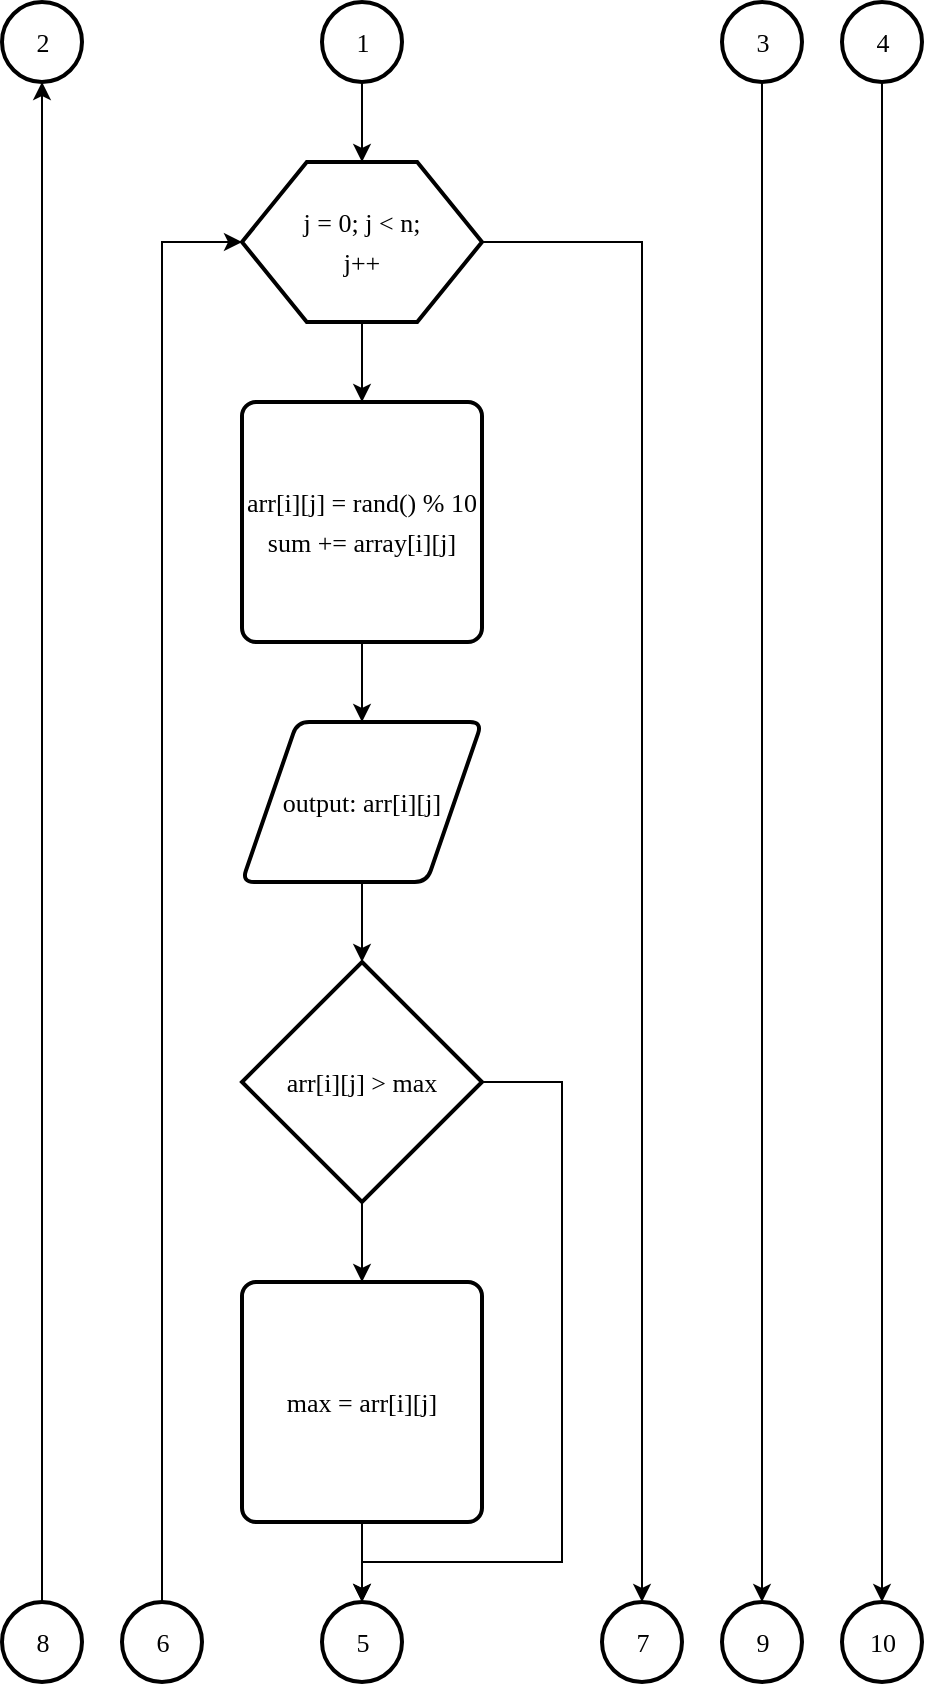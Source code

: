 <mxfile version="24.8.4">
  <diagram name="Страница — 1" id="FvC6Vreyyve-mrVfsEBs">
    <mxGraphModel dx="1106" dy="611" grid="1" gridSize="10" guides="1" tooltips="1" connect="1" arrows="1" fold="1" page="1" pageScale="1" pageWidth="827" pageHeight="1169" math="0" shadow="0">
      <root>
        <mxCell id="0" />
        <mxCell id="1" parent="0" />
        <mxCell id="1AKhZKKFsO8g1e-0LNCf-1" value="" style="verticalLabelPosition=bottom;verticalAlign=top;html=1;shape=hexagon;perimeter=hexagonPerimeter2;arcSize=6;size=0.27;strokeWidth=2;fontFamily=Times New Roman;labelBackgroundColor=none;fontStyle=0;fontSize=13;fontColor=#000000;" parent="1" vertex="1">
          <mxGeometry x="320" y="240" width="120" height="80" as="geometry" />
        </mxCell>
        <mxCell id="1AKhZKKFsO8g1e-0LNCf-2" value="&lt;span lang=&quot;EN-US&quot; style=&quot;font-size: 13px; line-height: 150%;&quot;&gt;arr&lt;/span&gt;&lt;span lang=&quot;EN-US&quot; style=&quot;line-height: 150%; font-size: 13px;&quot;&gt;[&lt;/span&gt;&lt;span lang=&quot;EN-US&quot; style=&quot;font-size: 13px; line-height: 150%;&quot;&gt;i&lt;/span&gt;&lt;span lang=&quot;EN-US&quot; style=&quot;font-size: 13px; line-height: 150%;&quot;&gt;][&lt;/span&gt;&lt;span lang=&quot;EN-US&quot; style=&quot;font-size: 13px; line-height: 150%;&quot;&gt;j&lt;/span&gt;&lt;span lang=&quot;EN-US&quot; style=&quot;font-size: 13px; line-height: 150%;&quot;&gt;] = rand() % &lt;/span&gt;&lt;span lang=&quot;EN-US&quot; style=&quot;font-size: 13px; line-height: 150%;&quot;&gt;10&lt;/span&gt;&lt;div style=&quot;font-size: 13px;&quot;&gt;&lt;span lang=&quot;EN-US&quot; style=&quot;font-size: 13px; line-height: 150%;&quot;&gt;&lt;span lang=&quot;EN-US&quot; style=&quot;font-size: 13px; line-height: 150%;&quot;&gt;sum &lt;/span&gt;&lt;span lang=&quot;EN-US&quot; style=&quot;font-size: 13px; line-height: 150%;&quot;&gt;+= &lt;/span&gt;&lt;span lang=&quot;EN-US&quot; style=&quot;font-size: 13px; line-height: 150%;&quot;&gt;array&lt;/span&gt;&lt;span lang=&quot;EN-US&quot; style=&quot;font-size: 13px; line-height: 150%;&quot;&gt;[&lt;/span&gt;&lt;span lang=&quot;EN-US&quot; style=&quot;font-size: 13px; line-height: 150%;&quot;&gt;i&lt;/span&gt;&lt;span lang=&quot;EN-US&quot; style=&quot;font-size: 13px; line-height: 150%;&quot;&gt;][&lt;/span&gt;&lt;span lang=&quot;EN-US&quot; style=&quot;font-size: 13px; line-height: 150%;&quot;&gt;j&lt;/span&gt;&lt;span lang=&quot;EN-US&quot; style=&quot;font-size: 13px; line-height: 150%;&quot;&gt;]&lt;/span&gt;&lt;/span&gt;&lt;/div&gt;" style="rounded=1;whiteSpace=wrap;html=1;absoluteArcSize=1;arcSize=14;strokeWidth=2;fontFamily=Times New Roman;labelBackgroundColor=none;fontStyle=0;fontSize=13;fontColor=#000000;" parent="1" vertex="1">
          <mxGeometry x="320" y="360" width="120" height="120" as="geometry" />
        </mxCell>
        <mxCell id="1AKhZKKFsO8g1e-0LNCf-3" value="1" style="verticalLabelPosition=middle;verticalAlign=middle;html=1;shape=mxgraph.flowchart.on-page_reference;strokeWidth=2;fontFamily=Times New Roman;labelBackgroundColor=none;fontStyle=0;fontSize=13;fontColor=#000000;labelPosition=center;align=center;" parent="1" vertex="1">
          <mxGeometry x="360" y="160" width="40" height="40" as="geometry" />
        </mxCell>
        <mxCell id="1AKhZKKFsO8g1e-0LNCf-4" value="3" style="verticalLabelPosition=middle;verticalAlign=middle;html=1;shape=mxgraph.flowchart.on-page_reference;strokeWidth=2;fontFamily=Times New Roman;labelBackgroundColor=none;fontStyle=0;fontSize=13;fontColor=#000000;labelPosition=center;align=center;" parent="1" vertex="1">
          <mxGeometry x="560" y="160" width="40" height="40" as="geometry" />
        </mxCell>
        <mxCell id="1AKhZKKFsO8g1e-0LNCf-5" value="2" style="verticalLabelPosition=middle;verticalAlign=middle;html=1;shape=mxgraph.flowchart.on-page_reference;strokeWidth=2;fontFamily=Times New Roman;labelBackgroundColor=none;fontStyle=0;fontSize=13;fontColor=#000000;labelPosition=center;align=center;" parent="1" vertex="1">
          <mxGeometry x="200" y="160" width="40" height="40" as="geometry" />
        </mxCell>
        <mxCell id="1AKhZKKFsO8g1e-0LNCf-6" value="4" style="verticalLabelPosition=middle;verticalAlign=middle;html=1;shape=mxgraph.flowchart.on-page_reference;strokeWidth=2;fontFamily=Times New Roman;labelBackgroundColor=none;fontStyle=0;fontSize=13;fontColor=#000000;labelPosition=center;align=center;" parent="1" vertex="1">
          <mxGeometry x="620" y="160" width="40" height="40" as="geometry" />
        </mxCell>
        <mxCell id="1AKhZKKFsO8g1e-0LNCf-7" value="output:&amp;nbsp;&lt;span lang=&quot;EN-US&quot; style=&quot;font-size: 13px; line-height: 24px;&quot;&gt;arr&lt;/span&gt;&lt;span lang=&quot;EN-US&quot; style=&quot;line-height: 18px; font-size: 13px;&quot;&gt;[&lt;/span&gt;&lt;span lang=&quot;EN-US&quot; style=&quot;font-size: 13px; line-height: 24px;&quot;&gt;i&lt;/span&gt;&lt;span lang=&quot;EN-US&quot; style=&quot;font-size: 13px; line-height: 24px;&quot;&gt;][&lt;/span&gt;&lt;span lang=&quot;EN-US&quot; style=&quot;font-size: 13px; line-height: 24px;&quot;&gt;j&lt;/span&gt;&lt;span lang=&quot;EN-US&quot; style=&quot;font-size: 13px; line-height: 24px;&quot;&gt;]&lt;/span&gt;" style="shape=parallelogram;html=1;strokeWidth=2;perimeter=parallelogramPerimeter;whiteSpace=wrap;rounded=1;arcSize=12;size=0.23;fontFamily=Times New Roman;labelBackgroundColor=none;fontStyle=0;fontSize=13;fontColor=#000000;" parent="1" vertex="1">
          <mxGeometry x="320" y="520" width="120" height="80" as="geometry" />
        </mxCell>
        <mxCell id="1AKhZKKFsO8g1e-0LNCf-8" value="&lt;span lang=&quot;EN-US&quot; style=&quot;font-size: 13px; line-height: 24px;&quot;&gt;arr&lt;/span&gt;&lt;span lang=&quot;EN-US&quot; style=&quot;line-height: 18px; font-size: 13px;&quot;&gt;[&lt;/span&gt;&lt;span lang=&quot;EN-US&quot; style=&quot;font-size: 13px; line-height: 24px;&quot;&gt;i&lt;/span&gt;&lt;span lang=&quot;EN-US&quot; style=&quot;font-size: 13px; line-height: 24px;&quot;&gt;][&lt;/span&gt;&lt;span lang=&quot;EN-US&quot; style=&quot;font-size: 13px; line-height: 24px;&quot;&gt;j&lt;/span&gt;&lt;span lang=&quot;EN-US&quot; style=&quot;font-size: 13px; line-height: 24px;&quot;&gt;]&lt;/span&gt;&lt;span lang=&quot;EN-US&quot; style=&quot;font-size: 13px; line-height: 150%;&quot;&gt;&amp;nbsp;&amp;gt; &lt;/span&gt;&lt;span lang=&quot;EN-US&quot; style=&quot;font-size: 13px; line-height: 150%;&quot;&gt;max&lt;/span&gt;" style="strokeWidth=2;html=1;shape=mxgraph.flowchart.decision;whiteSpace=wrap;fontFamily=Times New Roman;labelBackgroundColor=none;fontStyle=0;fontSize=13;fontColor=#000000;" parent="1" vertex="1">
          <mxGeometry x="320" y="640" width="120" height="120" as="geometry" />
        </mxCell>
        <mxCell id="1AKhZKKFsO8g1e-0LNCf-9" value="&lt;span lang=&quot;EN-US&quot; style=&quot;font-size: 13px; line-height: 150%;&quot;&gt;max &lt;/span&gt;&lt;span lang=&quot;EN-US&quot; style=&quot;line-height: 150%; font-size: 13px;&quot;&gt;= &lt;/span&gt;&lt;span lang=&quot;EN-US&quot; style=&quot;font-size: 13px; line-height: 150%;&quot;&gt;arr&lt;/span&gt;&lt;span lang=&quot;EN-US&quot; style=&quot;font-size: 13px; line-height: 150%;&quot;&gt;[&lt;/span&gt;&lt;span lang=&quot;EN-US&quot; style=&quot;font-size: 13px; line-height: 150%;&quot;&gt;i&lt;/span&gt;&lt;span lang=&quot;EN-US&quot; style=&quot;font-size: 13px; line-height: 150%;&quot;&gt;][&lt;/span&gt;&lt;span lang=&quot;EN-US&quot; style=&quot;font-size: 13px; line-height: 150%;&quot;&gt;j&lt;/span&gt;&lt;span lang=&quot;EN-US&quot; style=&quot;font-size: 13px; line-height: 150%;&quot;&gt;]&lt;/span&gt;" style="rounded=1;whiteSpace=wrap;html=1;absoluteArcSize=1;arcSize=14;strokeWidth=2;fontFamily=Times New Roman;labelBackgroundColor=none;fontStyle=0;fontSize=13;fontColor=#000000;" parent="1" vertex="1">
          <mxGeometry x="320" y="800" width="120" height="120" as="geometry" />
        </mxCell>
        <mxCell id="1AKhZKKFsO8g1e-0LNCf-10" value="" style="endArrow=classic;html=1;rounded=0;exitX=0.5;exitY=1;exitDx=0;exitDy=0;exitPerimeter=0;entryX=0.5;entryY=0;entryDx=0;entryDy=0;fontFamily=Times New Roman;labelBackgroundColor=none;fontStyle=0;fontSize=13;fontColor=#000000;" parent="1" source="1AKhZKKFsO8g1e-0LNCf-3" target="1AKhZKKFsO8g1e-0LNCf-1" edge="1">
          <mxGeometry width="50" height="50" relative="1" as="geometry">
            <mxPoint x="60" y="470" as="sourcePoint" />
            <mxPoint x="110" y="420" as="targetPoint" />
          </mxGeometry>
        </mxCell>
        <mxCell id="1AKhZKKFsO8g1e-0LNCf-11" value="" style="endArrow=classic;html=1;rounded=0;exitX=0.5;exitY=1;exitDx=0;exitDy=0;entryX=0.5;entryY=0;entryDx=0;entryDy=0;fontFamily=Times New Roman;labelBackgroundColor=none;fontStyle=0;fontSize=13;fontColor=#000000;" parent="1" source="1AKhZKKFsO8g1e-0LNCf-1" target="1AKhZKKFsO8g1e-0LNCf-2" edge="1">
          <mxGeometry width="50" height="50" relative="1" as="geometry">
            <mxPoint x="390" y="210" as="sourcePoint" />
            <mxPoint x="390" y="250" as="targetPoint" />
          </mxGeometry>
        </mxCell>
        <mxCell id="1AKhZKKFsO8g1e-0LNCf-12" value="" style="endArrow=classic;html=1;rounded=0;exitX=0.5;exitY=1;exitDx=0;exitDy=0;entryX=0.5;entryY=0;entryDx=0;entryDy=0;fontFamily=Times New Roman;labelBackgroundColor=none;fontStyle=0;fontSize=13;fontColor=#000000;" parent="1" source="1AKhZKKFsO8g1e-0LNCf-2" target="1AKhZKKFsO8g1e-0LNCf-7" edge="1">
          <mxGeometry width="50" height="50" relative="1" as="geometry">
            <mxPoint x="390" y="330" as="sourcePoint" />
            <mxPoint x="390" y="370" as="targetPoint" />
          </mxGeometry>
        </mxCell>
        <mxCell id="1AKhZKKFsO8g1e-0LNCf-13" value="" style="endArrow=classic;html=1;rounded=0;exitX=0.5;exitY=1;exitDx=0;exitDy=0;entryX=0.5;entryY=0;entryDx=0;entryDy=0;entryPerimeter=0;fontFamily=Times New Roman;labelBackgroundColor=none;fontStyle=0;fontSize=13;fontColor=#000000;" parent="1" source="1AKhZKKFsO8g1e-0LNCf-7" target="1AKhZKKFsO8g1e-0LNCf-8" edge="1">
          <mxGeometry width="50" height="50" relative="1" as="geometry">
            <mxPoint x="390" y="490" as="sourcePoint" />
            <mxPoint x="390" y="530" as="targetPoint" />
          </mxGeometry>
        </mxCell>
        <mxCell id="1AKhZKKFsO8g1e-0LNCf-14" value="" style="endArrow=classic;html=1;rounded=0;entryX=0.5;entryY=0;entryDx=0;entryDy=0;exitX=0.5;exitY=1;exitDx=0;exitDy=0;exitPerimeter=0;fontFamily=Times New Roman;labelBackgroundColor=none;fontStyle=0;fontSize=13;fontColor=#000000;" parent="1" source="1AKhZKKFsO8g1e-0LNCf-8" target="1AKhZKKFsO8g1e-0LNCf-9" edge="1">
          <mxGeometry width="50" height="50" relative="1" as="geometry">
            <mxPoint x="380" y="774" as="sourcePoint" />
            <mxPoint x="390" y="650" as="targetPoint" />
          </mxGeometry>
        </mxCell>
        <mxCell id="1AKhZKKFsO8g1e-0LNCf-15" value="5" style="verticalLabelPosition=middle;verticalAlign=middle;html=1;shape=mxgraph.flowchart.on-page_reference;strokeWidth=2;fontFamily=Times New Roman;labelBackgroundColor=none;fontStyle=0;fontSize=13;fontColor=#000000;labelPosition=center;align=center;" parent="1" vertex="1">
          <mxGeometry x="360" y="960" width="40" height="40" as="geometry" />
        </mxCell>
        <mxCell id="1AKhZKKFsO8g1e-0LNCf-16" value="" style="endArrow=classic;html=1;rounded=0;entryX=0.5;entryY=0;entryDx=0;entryDy=0;exitX=0.5;exitY=1;exitDx=0;exitDy=0;entryPerimeter=0;fontFamily=Times New Roman;labelBackgroundColor=none;fontStyle=0;fontSize=13;fontColor=#000000;" parent="1" source="1AKhZKKFsO8g1e-0LNCf-9" target="1AKhZKKFsO8g1e-0LNCf-15" edge="1">
          <mxGeometry width="50" height="50" relative="1" as="geometry">
            <mxPoint x="390" y="770" as="sourcePoint" />
            <mxPoint x="390" y="810" as="targetPoint" />
          </mxGeometry>
        </mxCell>
        <mxCell id="1AKhZKKFsO8g1e-0LNCf-17" value="6" style="verticalLabelPosition=middle;verticalAlign=middle;html=1;shape=mxgraph.flowchart.on-page_reference;strokeWidth=2;fontFamily=Times New Roman;labelBackgroundColor=none;fontStyle=0;fontSize=13;fontColor=#000000;labelPosition=center;align=center;" parent="1" vertex="1">
          <mxGeometry x="260" y="960" width="40" height="40" as="geometry" />
        </mxCell>
        <mxCell id="1AKhZKKFsO8g1e-0LNCf-18" value="" style="endArrow=classic;html=1;rounded=0;exitX=0.5;exitY=0;exitDx=0;exitDy=0;exitPerimeter=0;entryX=0;entryY=0.5;entryDx=0;entryDy=0;fontFamily=Times New Roman;labelBackgroundColor=none;fontStyle=0;fontSize=13;fontColor=#000000;" parent="1" source="1AKhZKKFsO8g1e-0LNCf-17" target="1AKhZKKFsO8g1e-0LNCf-1" edge="1">
          <mxGeometry width="50" height="50" relative="1" as="geometry">
            <mxPoint x="390" y="930" as="sourcePoint" />
            <mxPoint x="270" y="360" as="targetPoint" />
            <Array as="points">
              <mxPoint x="280" y="280" />
            </Array>
          </mxGeometry>
        </mxCell>
        <mxCell id="1AKhZKKFsO8g1e-0LNCf-19" value="" style="endArrow=classic;html=1;rounded=0;entryX=0.5;entryY=0;entryDx=0;entryDy=0;exitX=1;exitY=0.5;exitDx=0;exitDy=0;exitPerimeter=0;entryPerimeter=0;fontFamily=Times New Roman;labelBackgroundColor=none;fontStyle=0;fontSize=13;fontColor=#000000;" parent="1" source="1AKhZKKFsO8g1e-0LNCf-8" target="1AKhZKKFsO8g1e-0LNCf-15" edge="1">
          <mxGeometry width="50" height="50" relative="1" as="geometry">
            <mxPoint x="390" y="770" as="sourcePoint" />
            <mxPoint x="390" y="810" as="targetPoint" />
            <Array as="points">
              <mxPoint x="480" y="700" />
              <mxPoint x="480" y="940" />
              <mxPoint x="380" y="940" />
            </Array>
          </mxGeometry>
        </mxCell>
        <mxCell id="1AKhZKKFsO8g1e-0LNCf-20" value="7" style="verticalLabelPosition=middle;verticalAlign=middle;html=1;shape=mxgraph.flowchart.on-page_reference;strokeWidth=2;fontFamily=Times New Roman;labelBackgroundColor=none;fontStyle=0;fontSize=13;fontColor=#000000;labelPosition=center;align=center;" parent="1" vertex="1">
          <mxGeometry x="500" y="960" width="40" height="40" as="geometry" />
        </mxCell>
        <mxCell id="1AKhZKKFsO8g1e-0LNCf-21" value="" style="endArrow=classic;html=1;rounded=0;exitX=1;exitY=0.5;exitDx=0;exitDy=0;entryX=0.5;entryY=0;entryDx=0;entryDy=0;entryPerimeter=0;fontFamily=Times New Roman;labelBackgroundColor=none;fontStyle=0;fontSize=13;fontColor=#000000;" parent="1" source="1AKhZKKFsO8g1e-0LNCf-1" target="1AKhZKKFsO8g1e-0LNCf-20" edge="1">
          <mxGeometry width="50" height="50" relative="1" as="geometry">
            <mxPoint x="390" y="330" as="sourcePoint" />
            <mxPoint x="390" y="370" as="targetPoint" />
            <Array as="points">
              <mxPoint x="520" y="280" />
            </Array>
          </mxGeometry>
        </mxCell>
        <mxCell id="1AKhZKKFsO8g1e-0LNCf-22" value="8" style="verticalLabelPosition=middle;verticalAlign=middle;html=1;shape=mxgraph.flowchart.on-page_reference;strokeWidth=2;fontFamily=Times New Roman;labelBackgroundColor=none;fontStyle=0;fontSize=13;fontColor=#000000;labelPosition=center;align=center;" parent="1" vertex="1">
          <mxGeometry x="200" y="960" width="40" height="40" as="geometry" />
        </mxCell>
        <mxCell id="1AKhZKKFsO8g1e-0LNCf-23" value="" style="endArrow=classic;html=1;rounded=0;exitX=0.5;exitY=0;exitDx=0;exitDy=0;exitPerimeter=0;entryX=0.5;entryY=1;entryDx=0;entryDy=0;entryPerimeter=0;fontFamily=Times New Roman;labelBackgroundColor=none;fontStyle=0;fontSize=13;fontColor=#000000;" parent="1" source="1AKhZKKFsO8g1e-0LNCf-22" target="1AKhZKKFsO8g1e-0LNCf-5" edge="1">
          <mxGeometry width="50" height="50" relative="1" as="geometry">
            <mxPoint x="390" y="770" as="sourcePoint" />
            <mxPoint x="230" y="750" as="targetPoint" />
          </mxGeometry>
        </mxCell>
        <mxCell id="1AKhZKKFsO8g1e-0LNCf-24" value="9" style="verticalLabelPosition=middle;verticalAlign=middle;html=1;shape=mxgraph.flowchart.on-page_reference;strokeWidth=2;fontFamily=Times New Roman;labelBackgroundColor=none;fontStyle=0;fontSize=13;fontColor=#000000;labelPosition=center;align=center;" parent="1" vertex="1">
          <mxGeometry x="560" y="960" width="40" height="40" as="geometry" />
        </mxCell>
        <mxCell id="1AKhZKKFsO8g1e-0LNCf-25" value="10" style="verticalLabelPosition=middle;verticalAlign=middle;html=1;shape=mxgraph.flowchart.on-page_reference;strokeWidth=2;fontFamily=Times New Roman;labelBackgroundColor=none;fontStyle=0;fontSize=13;fontColor=#000000;labelPosition=center;align=center;" parent="1" vertex="1">
          <mxGeometry x="620" y="960" width="40" height="40" as="geometry" />
        </mxCell>
        <mxCell id="1AKhZKKFsO8g1e-0LNCf-26" value="" style="endArrow=classic;html=1;rounded=0;exitX=0.5;exitY=1;exitDx=0;exitDy=0;entryX=0.5;entryY=0;entryDx=0;entryDy=0;exitPerimeter=0;entryPerimeter=0;fontFamily=Times New Roman;labelBackgroundColor=none;fontStyle=0;fontSize=13;fontColor=#000000;" parent="1" source="1AKhZKKFsO8g1e-0LNCf-4" target="1AKhZKKFsO8g1e-0LNCf-24" edge="1">
          <mxGeometry width="50" height="50" relative="1" as="geometry">
            <mxPoint x="390" y="490" as="sourcePoint" />
            <mxPoint x="390" y="530" as="targetPoint" />
          </mxGeometry>
        </mxCell>
        <mxCell id="1AKhZKKFsO8g1e-0LNCf-27" value="" style="endArrow=classic;html=1;rounded=0;exitX=0.5;exitY=1;exitDx=0;exitDy=0;entryX=0.5;entryY=0;entryDx=0;entryDy=0;exitPerimeter=0;entryPerimeter=0;fontFamily=Times New Roman;labelBackgroundColor=none;fontStyle=0;fontSize=13;fontColor=#000000;" parent="1" source="1AKhZKKFsO8g1e-0LNCf-6" target="1AKhZKKFsO8g1e-0LNCf-25" edge="1">
          <mxGeometry width="50" height="50" relative="1" as="geometry">
            <mxPoint x="570" y="210" as="sourcePoint" />
            <mxPoint x="590" y="970" as="targetPoint" />
          </mxGeometry>
        </mxCell>
        <mxCell id="1AKhZKKFsO8g1e-0LNCf-28" value="&lt;span lang=&quot;EN-US&quot; style=&quot;font-size: 13px; line-height: 150%;&quot;&gt;j &lt;/span&gt;&lt;span lang=&quot;EN-US&quot; style=&quot;font-size: 13px; line-height: 150%;&quot;&gt;= &lt;/span&gt;&lt;span lang=&quot;EN-US&quot; style=&quot;font-size: 13px; line-height: 150%;&quot;&gt;0&lt;/span&gt;&lt;span lang=&quot;EN-US&quot; style=&quot;font-size: 13px; line-height: 150%;&quot;&gt;; &lt;/span&gt;&lt;span lang=&quot;EN-US&quot; style=&quot;font-size: 13px; line-height: 150%;&quot;&gt;j &lt;/span&gt;&lt;span lang=&quot;EN-US&quot; style=&quot;font-size: 13px; line-height: 150%;&quot;&gt;&amp;lt; n&lt;/span&gt;&lt;span lang=&quot;EN-US&quot; style=&quot;font-size: 13px; line-height: 150%;&quot;&gt;;&lt;/span&gt;&lt;div style=&quot;font-size: 13px;&quot;&gt;&lt;span lang=&quot;EN-US&quot; style=&quot;font-size: 13px; line-height: 150%;&quot;&gt;j&lt;/span&gt;&lt;span lang=&quot;EN-US&quot; style=&quot;font-size: 13px; line-height: 150%;&quot;&gt;++&lt;/span&gt;&lt;/div&gt;" style="text;html=1;align=center;verticalAlign=middle;whiteSpace=wrap;rounded=0;fontFamily=Times New Roman;labelBackgroundColor=none;fontStyle=0;fontSize=13;fontColor=#000000;" parent="1" vertex="1">
          <mxGeometry x="320" y="240" width="120" height="80" as="geometry" />
        </mxCell>
      </root>
    </mxGraphModel>
  </diagram>
</mxfile>
